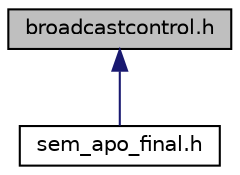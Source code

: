 digraph "broadcastcontrol.h"
{
  edge [fontname="Helvetica",fontsize="10",labelfontname="Helvetica",labelfontsize="10"];
  node [fontname="Helvetica",fontsize="10",shape=record];
  Node3 [label="broadcastcontrol.h",height=0.2,width=0.4,color="black", fillcolor="grey75", style="filled", fontcolor="black"];
  Node3 -> Node4 [dir="back",color="midnightblue",fontsize="10",style="solid",fontname="Helvetica"];
  Node4 [label="sem_apo_final.h",height=0.2,width=0.4,color="black", fillcolor="white", style="filled",URL="$sem__apo__final_8h.html"];
}
